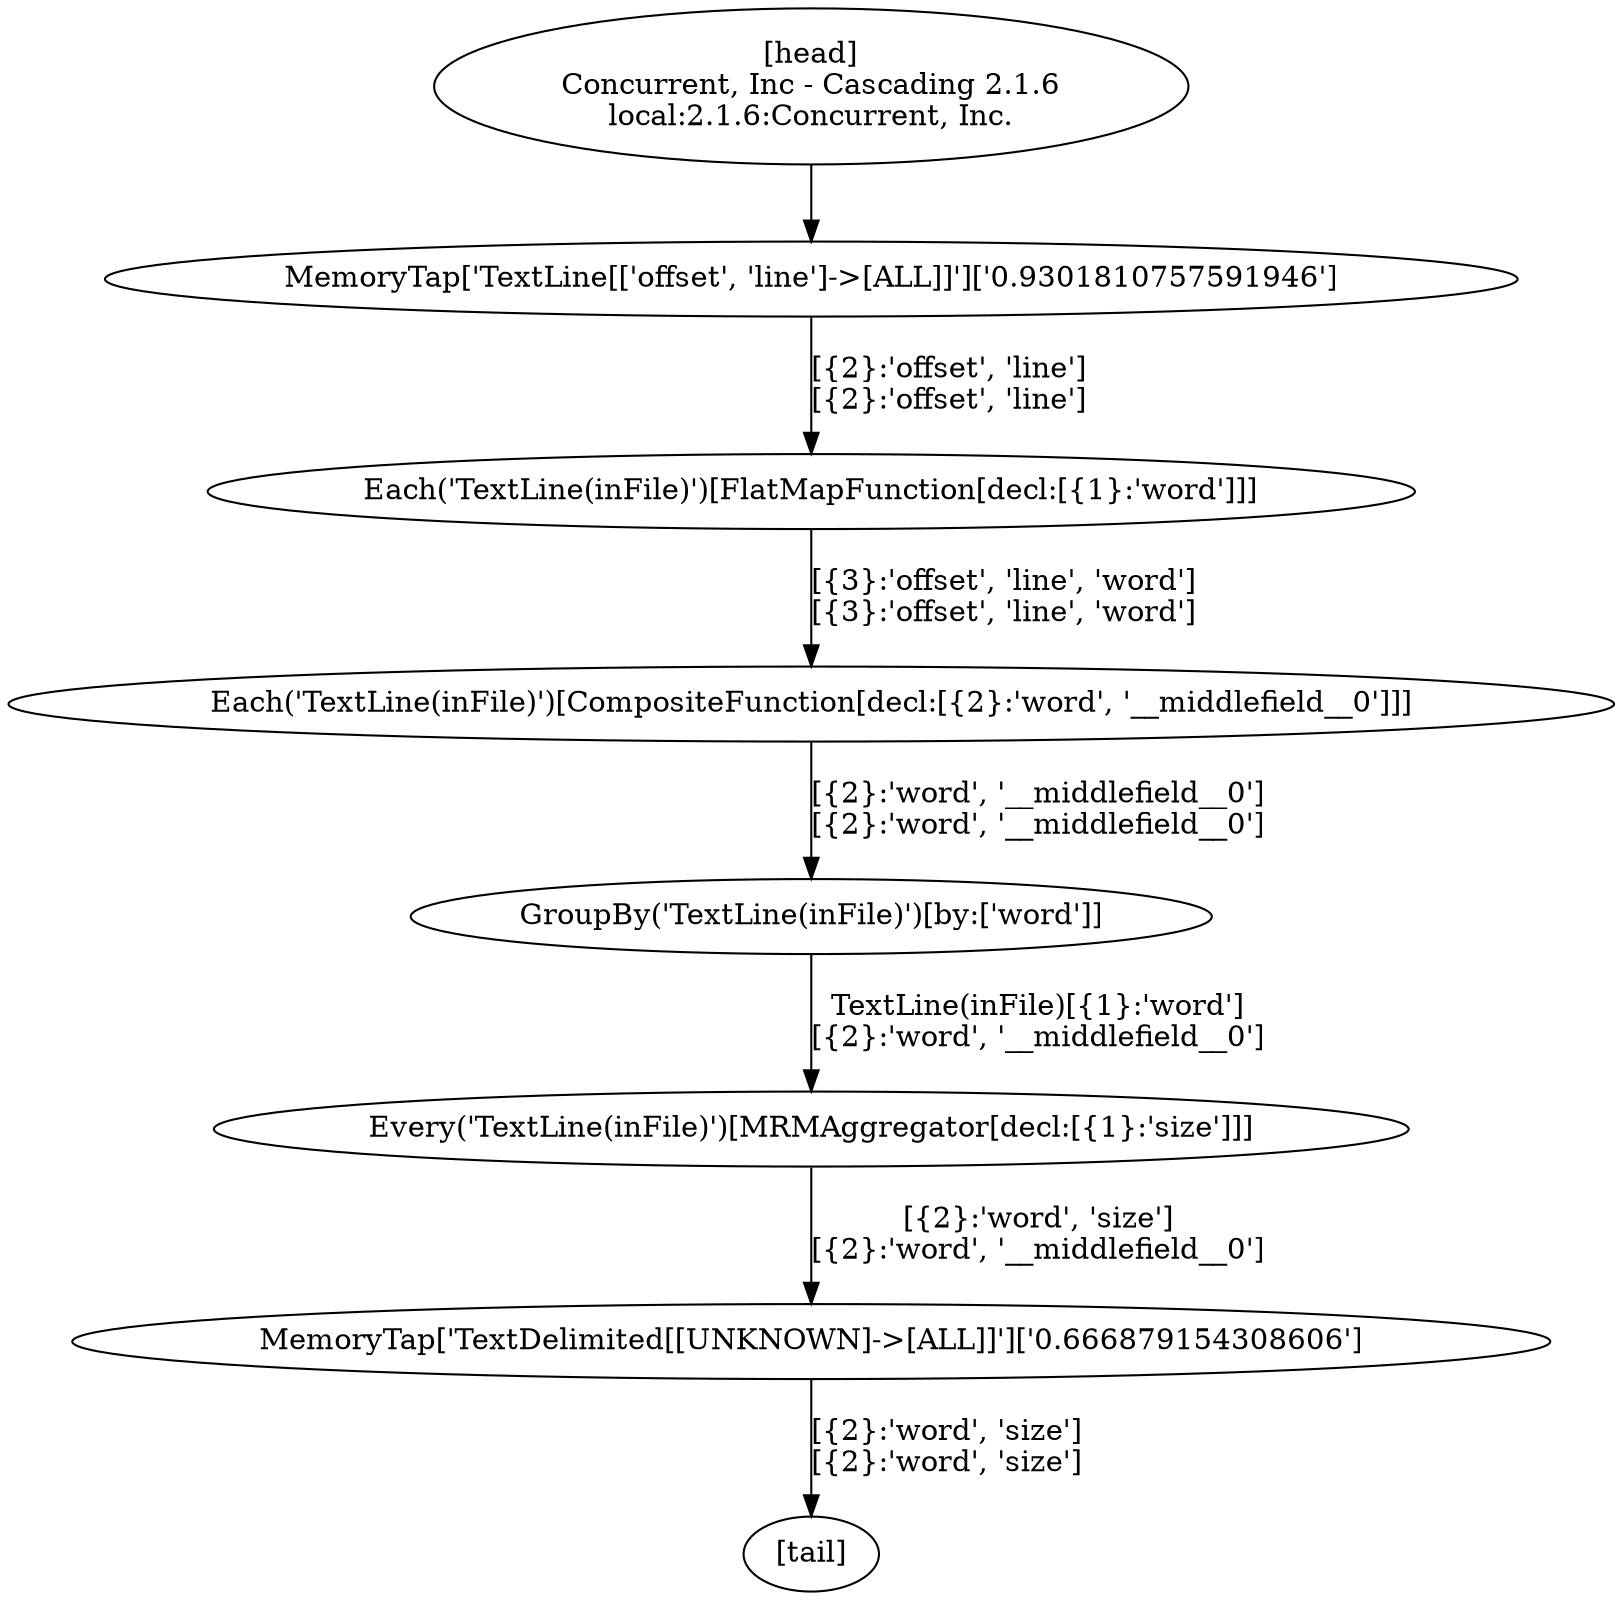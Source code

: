 digraph G {
  1 [label = "MemoryTap['TextDelimited[[UNKNOWN]->[ALL]]']['0.666879154308606']"];
  2 [label = "Every('TextLine(inFile)')[MRMAggregator[decl:[{1}:'size']]]"];
  3 [label = "GroupBy('TextLine(inFile)')[by:['word']]"];
  4 [label = "Each('TextLine(inFile)')[CompositeFunction[decl:[{2}:'word', '__middlefield__0']]]"];
  5 [label = "Each('TextLine(inFile)')[FlatMapFunction[decl:[{1}:'word']]]"];
  6 [label = "MemoryTap['TextLine[['offset', 'line']->[ALL]]']['0.9301810757591946']"];
  7 [label = "[head]\nConcurrent, Inc - Cascading 2.1.6\nlocal:2.1.6:Concurrent, Inc."];
  8 [label = "[tail]"];
  5 -> 4 [label = "[{3}:'offset', 'line', 'word']\n[{3}:'offset', 'line', 'word']"];
  4 -> 3 [label = "[{2}:'word', '__middlefield__0']\n[{2}:'word', '__middlefield__0']"];
  3 -> 2 [label = "TextLine(inFile)[{1}:'word']\n[{2}:'word', '__middlefield__0']"];
  7 -> 6 [label = ""];
  1 -> 8 [label = "[{2}:'word', 'size']\n[{2}:'word', 'size']"];
  6 -> 5 [label = "[{2}:'offset', 'line']\n[{2}:'offset', 'line']"];
  2 -> 1 [label = "[{2}:'word', 'size']\n[{2}:'word', '__middlefield__0']"];
}
